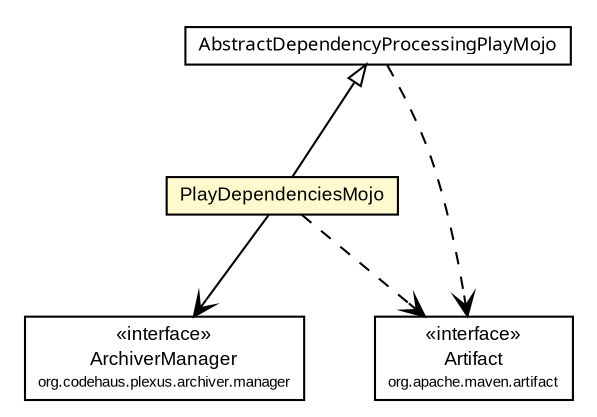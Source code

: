 #!/usr/local/bin/dot
#
# Class diagram 
# Generated by UmlGraph version 4.6 (http://www.spinellis.gr/sw/umlgraph)
#

digraph G {
	edge [fontname="arial",fontsize=10,labelfontname="arial",labelfontsize=10];
	node [fontname="arial",fontsize=10,shape=plaintext];
	// com.google.code.play.PlayDependenciesMojo
	c432 [label=<<table border="0" cellborder="1" cellspacing="0" cellpadding="2" port="p" bgcolor="lemonChiffon" href="./PlayDependenciesMojo.html">
		<tr><td><table border="0" cellspacing="0" cellpadding="1">
			<tr><td> PlayDependenciesMojo </td></tr>
		</table></td></tr>
		</table>>, fontname="arial", fontcolor="black", fontsize=9.0];
	// com.google.code.play.AbstractDependencyProcessingPlayMojo
	c437 [label=<<table border="0" cellborder="1" cellspacing="0" cellpadding="2" port="p" href="./AbstractDependencyProcessingPlayMojo.html">
		<tr><td><table border="0" cellspacing="0" cellpadding="1">
			<tr><td><font face="ariali"> AbstractDependencyProcessingPlayMojo </font></td></tr>
		</table></td></tr>
		</table>>, fontname="arial", fontcolor="black", fontsize=9.0];
	//com.google.code.play.PlayDependenciesMojo extends com.google.code.play.AbstractDependencyProcessingPlayMojo
	c437:p -> c432:p [dir=back,arrowtail=empty];
	// com.google.code.play.PlayDependenciesMojo NAVASSOC org.codehaus.plexus.archiver.manager.ArchiverManager
	c432:p -> c440:p [taillabel="", label="", headlabel="", fontname="arial", fontcolor="black", fontsize=10.0, color="black", arrowhead=open];
	// com.google.code.play.PlayDependenciesMojo DEPEND org.apache.maven.artifact.Artifact
	c432:p -> c441:p [taillabel="", label="", headlabel="", fontname="arial", fontcolor="black", fontsize=10.0, color="black", arrowhead=open, style=dashed];
	// com.google.code.play.AbstractDependencyProcessingPlayMojo DEPEND org.apache.maven.artifact.Artifact
	c437:p -> c441:p [taillabel="", label="", headlabel="", fontname="arial", fontcolor="black", fontsize=10.0, color="black", arrowhead=open, style=dashed];
	// org.apache.maven.artifact.Artifact
	c441 [label=<<table border="0" cellborder="1" cellspacing="0" cellpadding="2" port="p" href="http://java.sun.com/j2se/1.4.2/docs/api/org/apache/maven/artifact/Artifact.html">
		<tr><td><table border="0" cellspacing="0" cellpadding="1">
			<tr><td> &laquo;interface&raquo; </td></tr>
			<tr><td> Artifact </td></tr>
			<tr><td><font point-size="7.0"> org.apache.maven.artifact </font></td></tr>
		</table></td></tr>
		</table>>, fontname="arial", fontcolor="black", fontsize=9.0];
	// org.codehaus.plexus.archiver.manager.ArchiverManager
	c440 [label=<<table border="0" cellborder="1" cellspacing="0" cellpadding="2" port="p" href="http://java.sun.com/j2se/1.4.2/docs/api/org/codehaus/plexus/archiver/manager/ArchiverManager.html">
		<tr><td><table border="0" cellspacing="0" cellpadding="1">
			<tr><td> &laquo;interface&raquo; </td></tr>
			<tr><td> ArchiverManager </td></tr>
			<tr><td><font point-size="7.0"> org.codehaus.plexus.archiver.manager </font></td></tr>
		</table></td></tr>
		</table>>, fontname="arial", fontcolor="black", fontsize=9.0];
}

